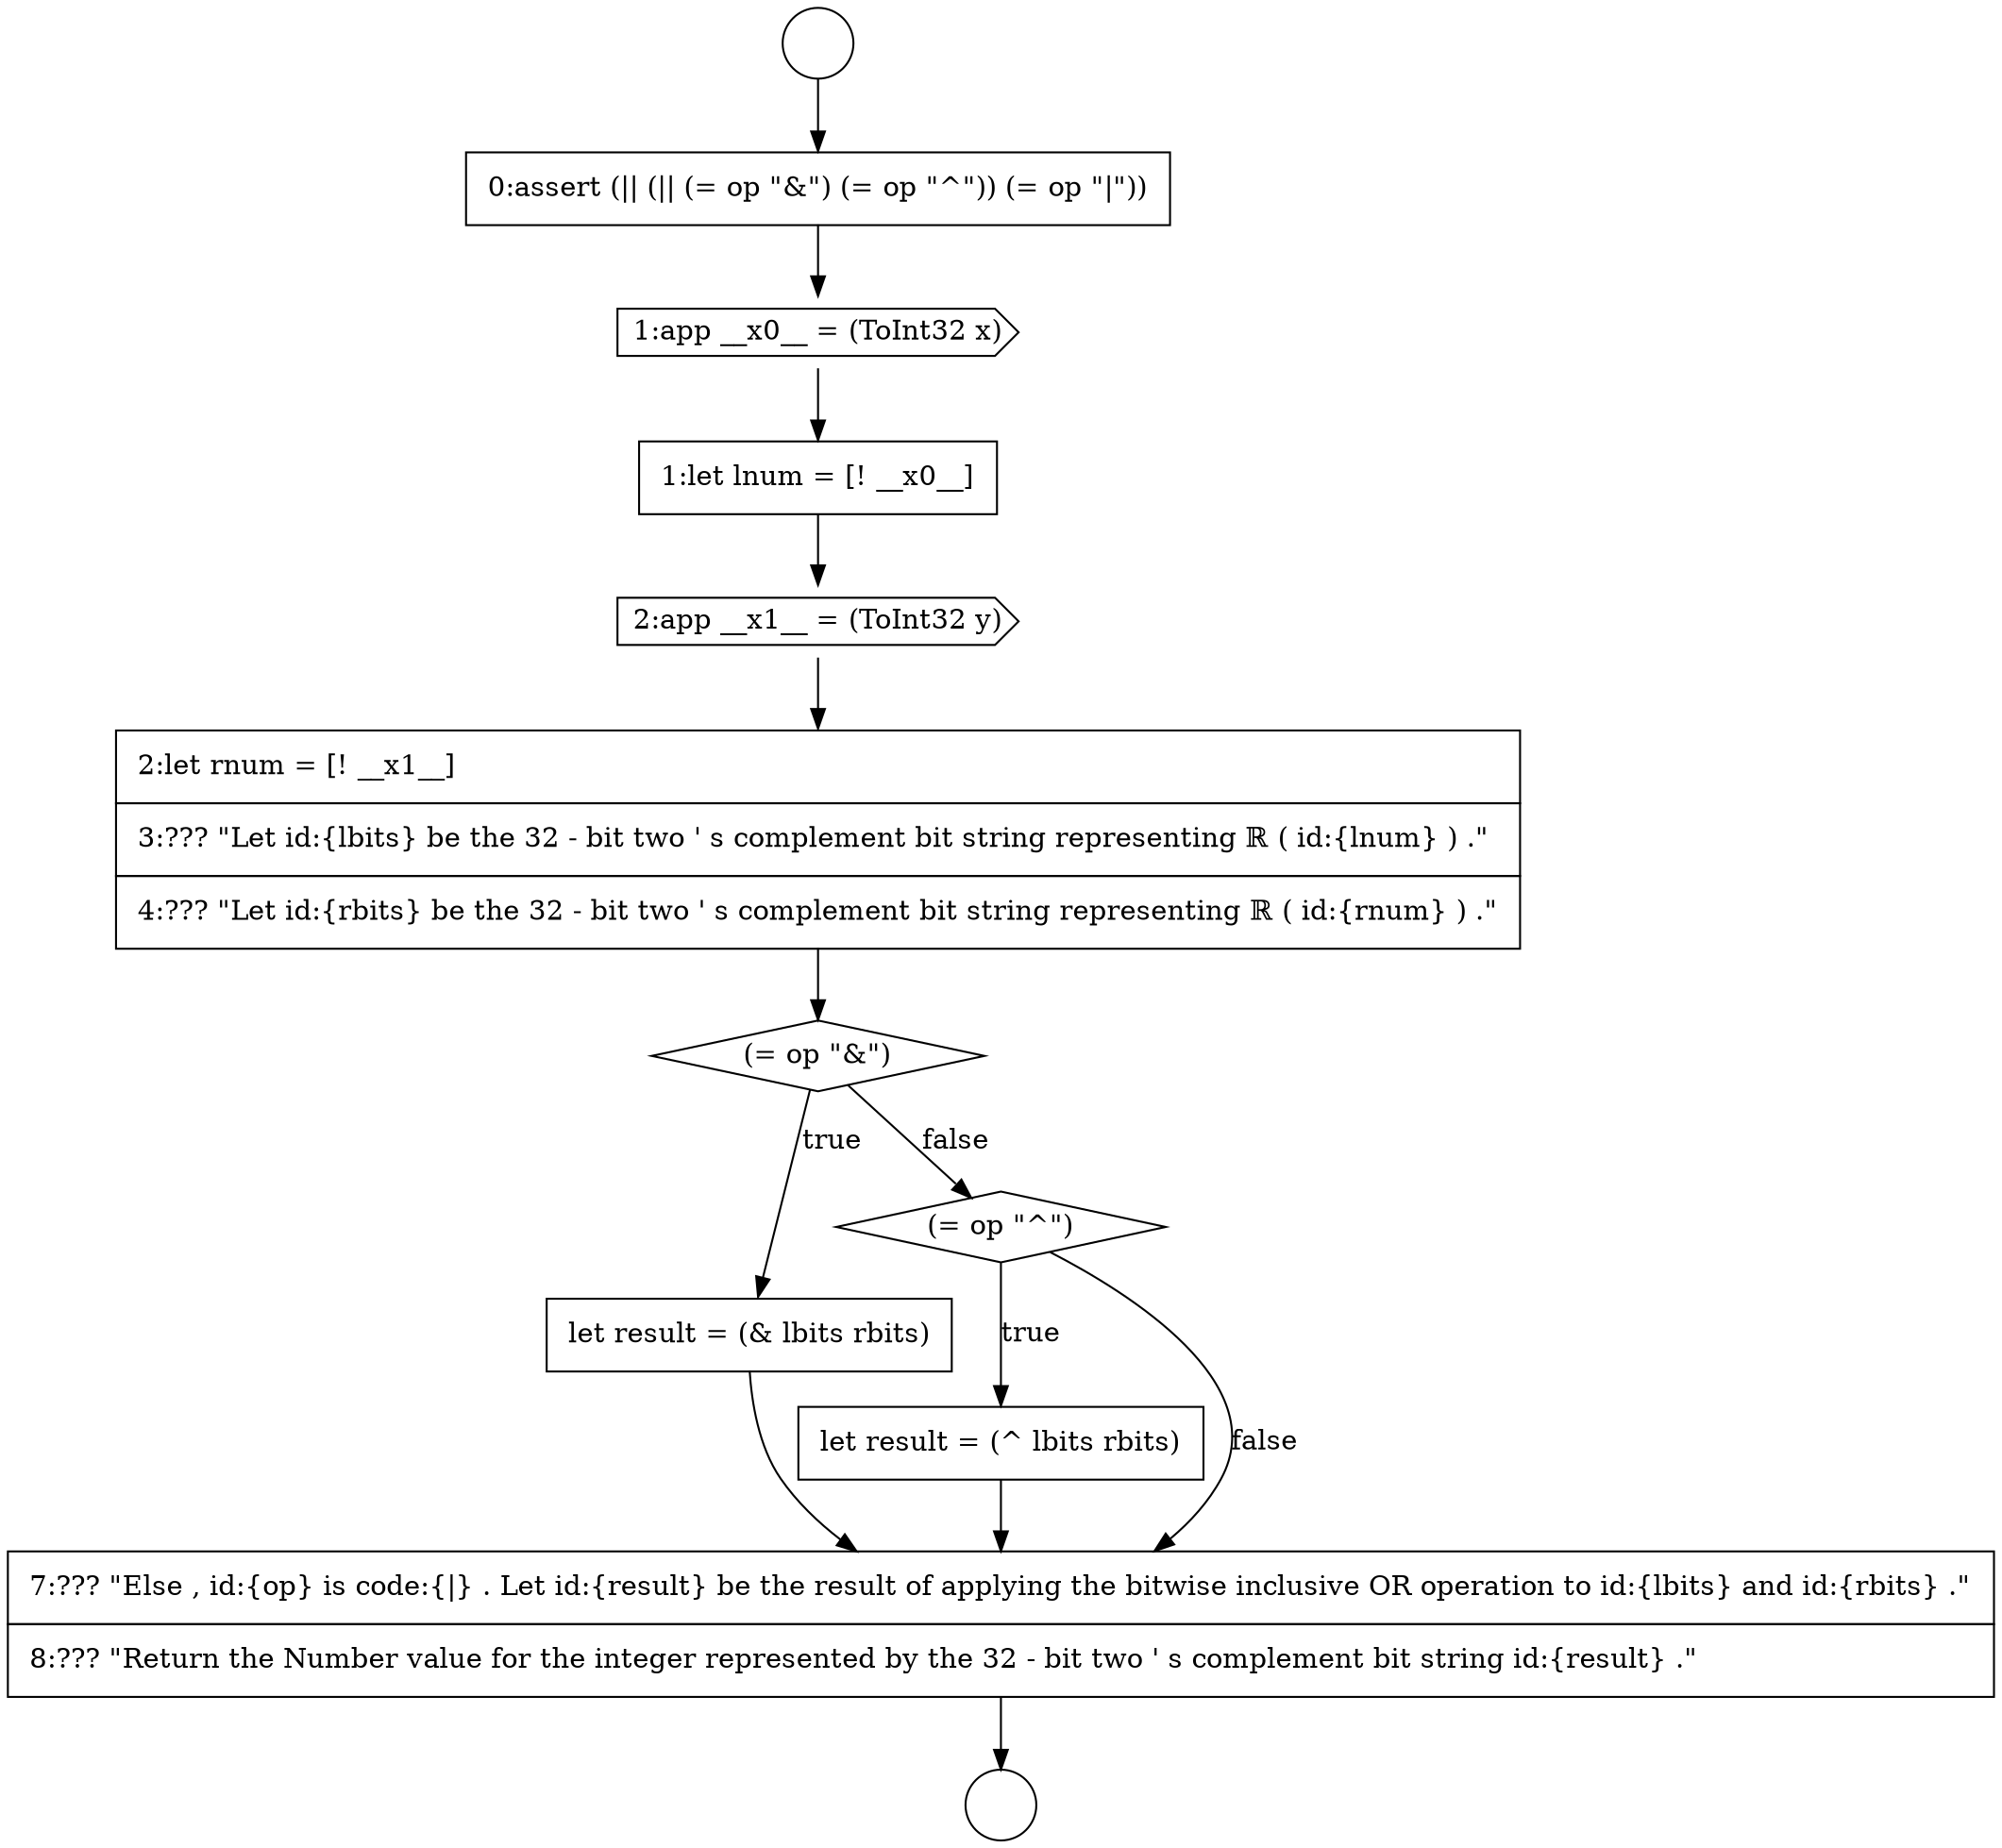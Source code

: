 digraph {
  node115 [shape=diamond, label=<<font color="black">(= op &quot;&amp;&quot;)</font>> color="black" fillcolor="white" style=filled]
  node110 [shape=none, margin=0, label=<<font color="black">
    <table border="0" cellborder="1" cellspacing="0" cellpadding="10">
      <tr><td align="left">0:assert (|| (|| (= op &quot;&amp;&quot;) (= op &quot;^&quot;)) (= op &quot;|&quot;))</td></tr>
    </table>
  </font>> color="black" fillcolor="white" style=filled]
  node116 [shape=none, margin=0, label=<<font color="black">
    <table border="0" cellborder="1" cellspacing="0" cellpadding="10">
      <tr><td align="left">let result = (&amp; lbits rbits)</td></tr>
    </table>
  </font>> color="black" fillcolor="white" style=filled]
  node117 [shape=diamond, label=<<font color="black">(= op &quot;^&quot;)</font>> color="black" fillcolor="white" style=filled]
  node109 [shape=circle label=" " color="black" fillcolor="white" style=filled]
  node118 [shape=none, margin=0, label=<<font color="black">
    <table border="0" cellborder="1" cellspacing="0" cellpadding="10">
      <tr><td align="left">let result = (^ lbits rbits)</td></tr>
    </table>
  </font>> color="black" fillcolor="white" style=filled]
  node113 [shape=cds, label=<<font color="black">2:app __x1__ = (ToInt32 y)</font>> color="black" fillcolor="white" style=filled]
  node108 [shape=circle label=" " color="black" fillcolor="white" style=filled]
  node112 [shape=none, margin=0, label=<<font color="black">
    <table border="0" cellborder="1" cellspacing="0" cellpadding="10">
      <tr><td align="left">1:let lnum = [! __x0__]</td></tr>
    </table>
  </font>> color="black" fillcolor="white" style=filled]
  node114 [shape=none, margin=0, label=<<font color="black">
    <table border="0" cellborder="1" cellspacing="0" cellpadding="10">
      <tr><td align="left">2:let rnum = [! __x1__]</td></tr>
      <tr><td align="left">3:??? &quot;Let id:{lbits} be the 32 - bit two ' s complement bit string representing ℝ ( id:{lnum} ) .&quot;</td></tr>
      <tr><td align="left">4:??? &quot;Let id:{rbits} be the 32 - bit two ' s complement bit string representing ℝ ( id:{rnum} ) .&quot;</td></tr>
    </table>
  </font>> color="black" fillcolor="white" style=filled]
  node119 [shape=none, margin=0, label=<<font color="black">
    <table border="0" cellborder="1" cellspacing="0" cellpadding="10">
      <tr><td align="left">7:??? &quot;Else , id:{op} is code:{|} . Let id:{result} be the result of applying the bitwise inclusive OR operation to id:{lbits} and id:{rbits} .&quot;</td></tr>
      <tr><td align="left">8:??? &quot;Return the Number value for the integer represented by the 32 - bit two ' s complement bit string id:{result} .&quot;</td></tr>
    </table>
  </font>> color="black" fillcolor="white" style=filled]
  node111 [shape=cds, label=<<font color="black">1:app __x0__ = (ToInt32 x)</font>> color="black" fillcolor="white" style=filled]
  node116 -> node119 [ color="black"]
  node115 -> node116 [label=<<font color="black">true</font>> color="black"]
  node115 -> node117 [label=<<font color="black">false</font>> color="black"]
  node118 -> node119 [ color="black"]
  node119 -> node109 [ color="black"]
  node113 -> node114 [ color="black"]
  node112 -> node113 [ color="black"]
  node110 -> node111 [ color="black"]
  node117 -> node118 [label=<<font color="black">true</font>> color="black"]
  node117 -> node119 [label=<<font color="black">false</font>> color="black"]
  node108 -> node110 [ color="black"]
  node114 -> node115 [ color="black"]
  node111 -> node112 [ color="black"]
}
